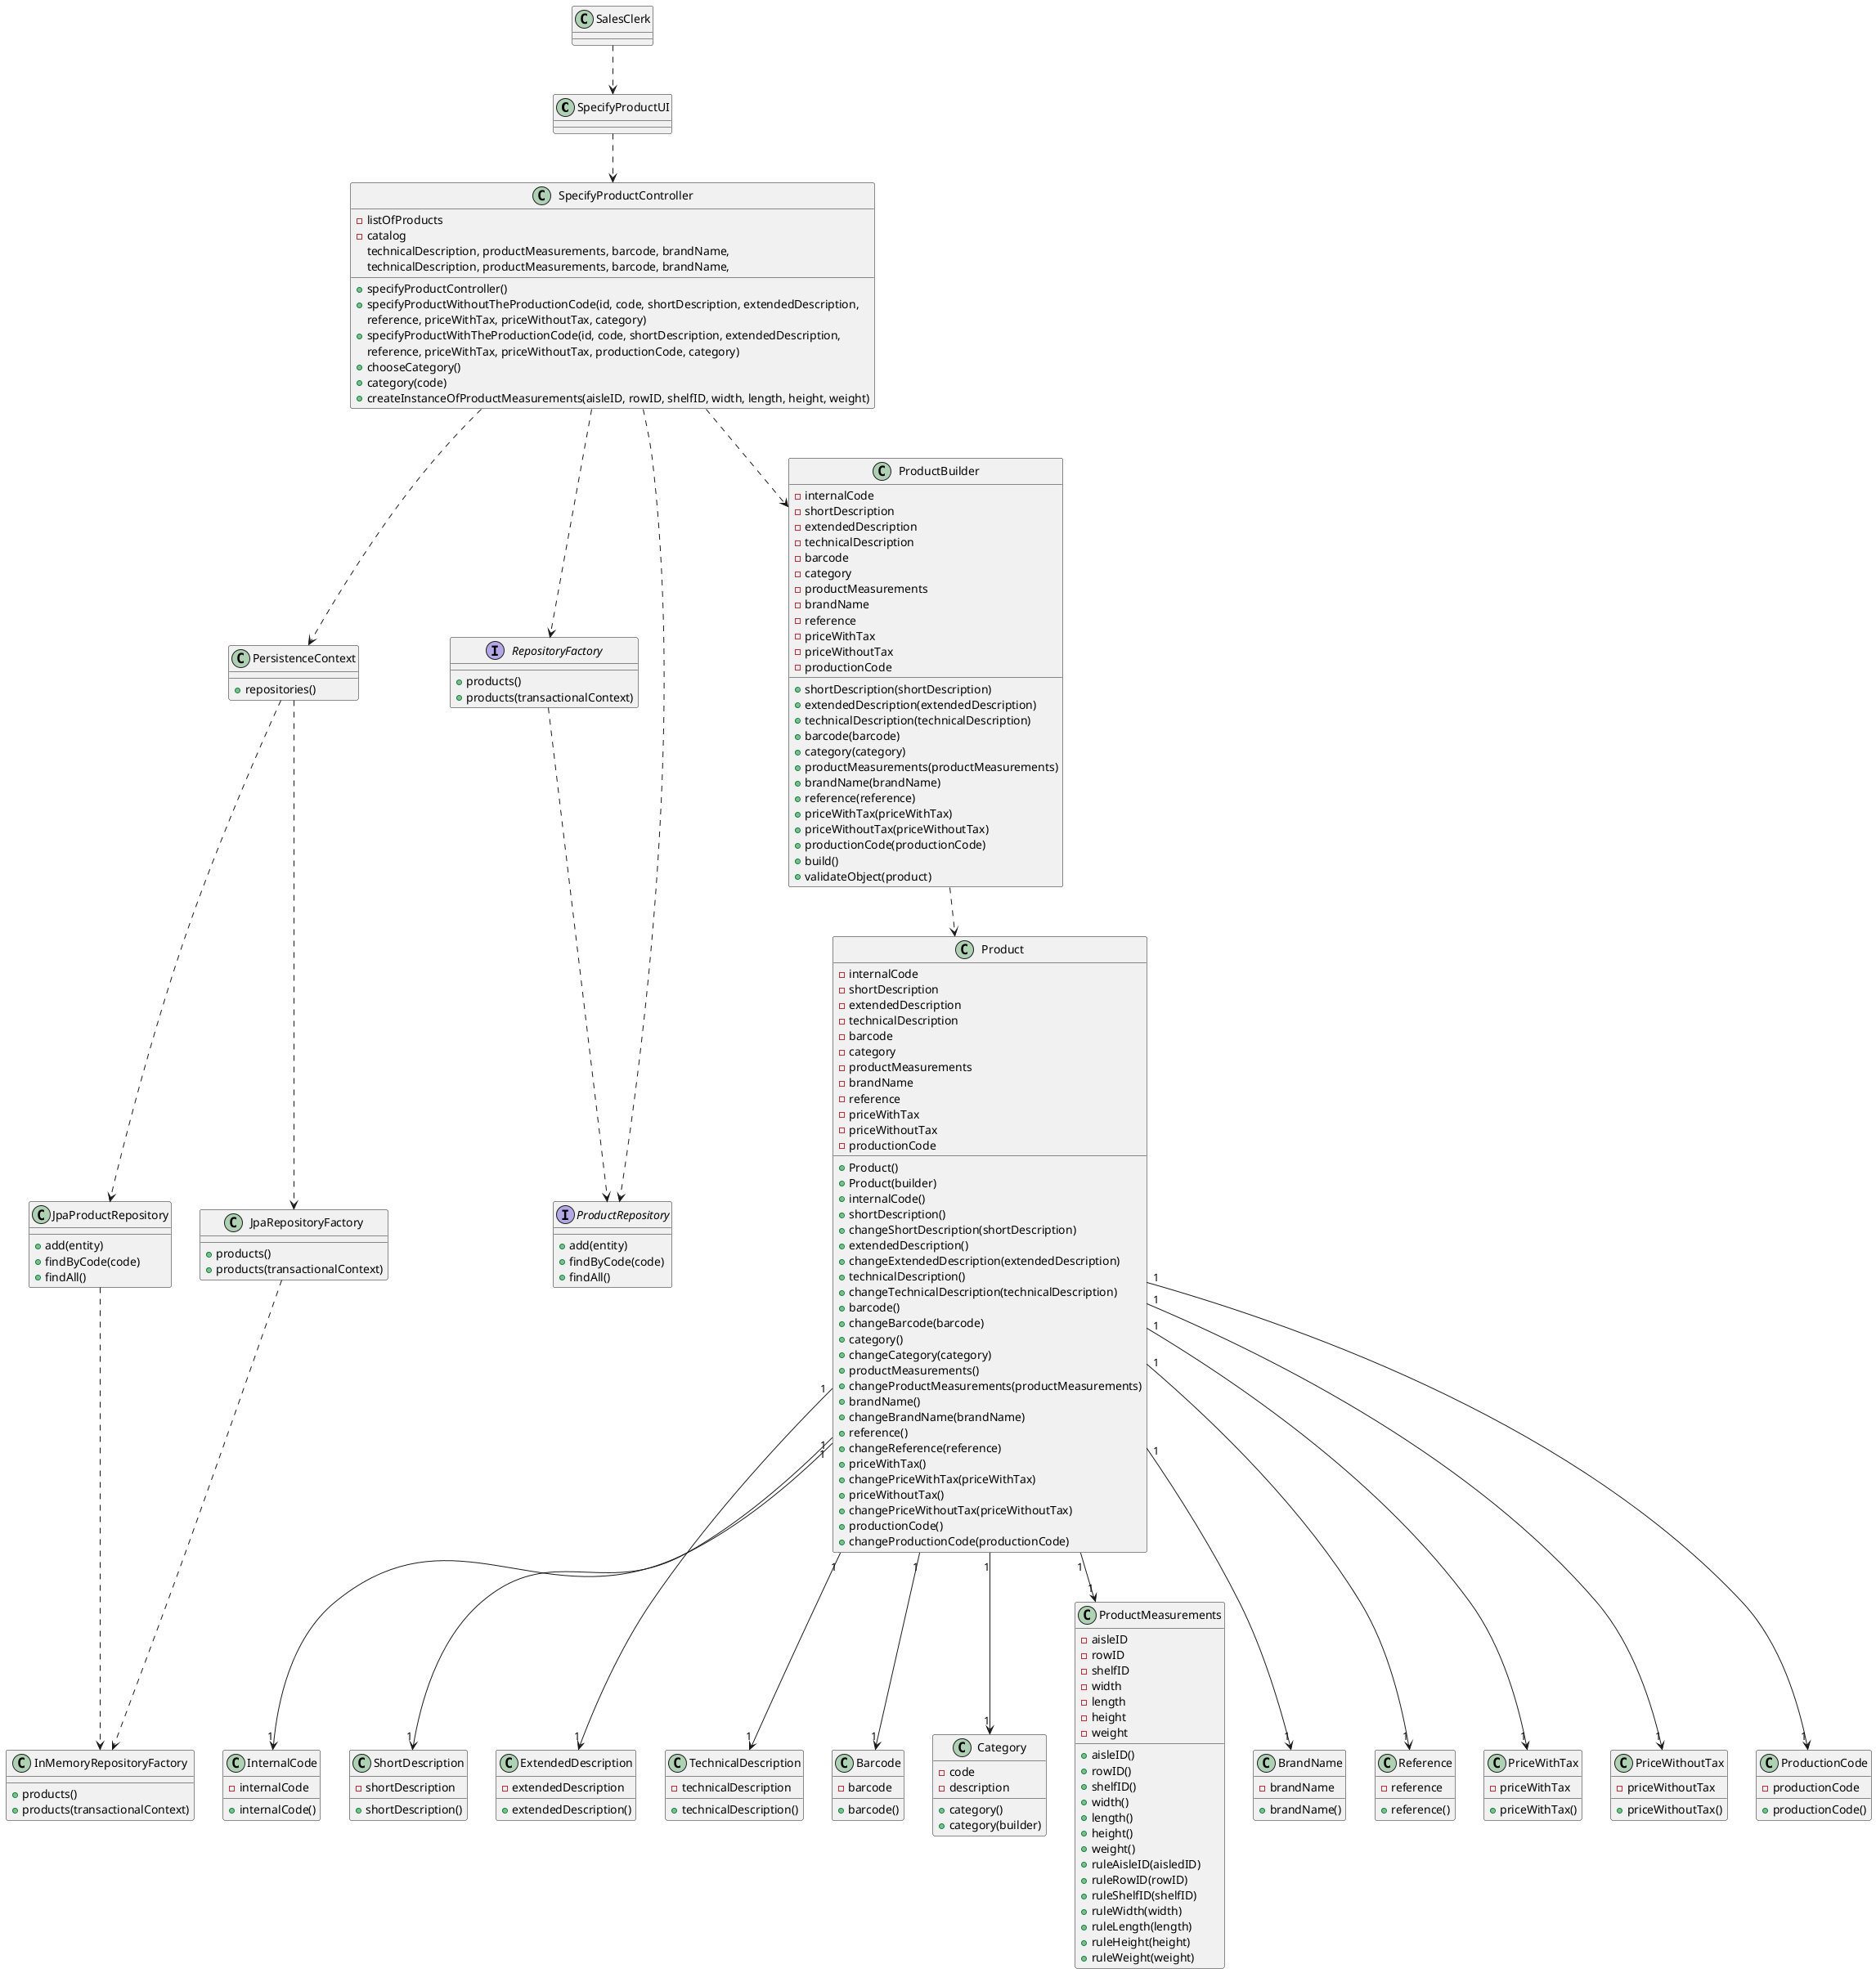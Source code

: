 @startuml
'https://plantuml.com/sequence-diagram

class SpecifyProductUI
class SpecifyProductController
class PersistenceContext
class RepositoryFactory
class ProductRepository
class Product
class InMemoryRepositoryFactory

class SpecifyProductController {
- listOfProducts
- catalog
+ specifyProductController()
+ specifyProductWithoutTheProductionCode(id, code, shortDescription, extendedDescription,
technicalDescription, productMeasurements, barcode, brandName,
reference, priceWithTax, priceWithoutTax, category)
+ specifyProductWithTheProductionCode(id, code, shortDescription, extendedDescription,
technicalDescription, productMeasurements, barcode, brandName,
reference, priceWithTax, priceWithoutTax, productionCode, category)
+ chooseCategory()
+ category(code)
+ createInstanceOfProductMeasurements(aisleID, rowID, shelfID, width, length, height, weight)

}

class PersistenceContext {
+ repositories()
}

class Product {
-internalCode
-shortDescription
-extendedDescription
-technicalDescription
-barcode
-category
-productMeasurements
-brandName
-reference
-priceWithTax
-priceWithoutTax
-productionCode
+ Product()
+ Product(builder)
+ internalCode()
+ shortDescription()
+ changeShortDescription(shortDescription)
+ extendedDescription()
+ changeExtendedDescription(extendedDescription)
+ technicalDescription()
+ changeTechnicalDescription(technicalDescription)
+ barcode()
+ changeBarcode(barcode)
+ category()
+ changeCategory(category)
+ productMeasurements()
+ changeProductMeasurements(productMeasurements)
+ brandName()
+ changeBrandName(brandName)
+ reference()
+ changeReference(reference)
+ priceWithTax()
+ changePriceWithTax(priceWithTax)
+ priceWithoutTax()
+ changePriceWithoutTax(priceWithoutTax)
+ productionCode()
+ changeProductionCode(productionCode)
}

class ProductBuilder {
-internalCode
-shortDescription
-extendedDescription
-technicalDescription
-barcode
-category
-productMeasurements
-brandName
-reference
-priceWithTax
-priceWithoutTax
-productionCode
+ shortDescription(shortDescription)
+ extendedDescription(extendedDescription)
+ technicalDescription(technicalDescription)
+ barcode(barcode)
+ category(category)
+ productMeasurements(productMeasurements)
+ brandName(brandName)
+ reference(reference)
+ priceWithTax(priceWithTax)
+ priceWithoutTax(priceWithoutTax)
+ productionCode(productionCode)
+ build()
+ validateObject(product)
}

interface RepositoryFactory {
+ products()
+ products(transactionalContext)
}

interface ProductRepository {
+ add(entity)
+ findByCode(code)
+ findAll()
}

class JpaProductRepository {
+ add(entity)
+ findByCode(code)
+ findAll()
}

class JpaRepositoryFactory {
+ products()
+ products(transactionalContext)
}

class InMemoryRepositoryFactory {
+ products()
+ products(transactionalContext)
}

class InternalCode{
-internalCode
+internalCode()
}

class ShortDescription {
-shortDescription
+shortDescription()
}

class ExtendedDescription {
-extendedDescription
+extendedDescription()
}

class TechnicalDescription {
-technicalDescription
+technicalDescription()
}

class Barcode {
-barcode
+barcode()
}

class Category {
-code
-description
+ category()
+ category(builder)
}

class ProductMeasurements {
-aisleID
-rowID
-shelfID
-width
-length
-height
-weight
+aisleID()
+rowID()
+shelfID()
+width()
+length()
+height()
+weight()
+ruleAisleID(aisledID)
+ruleRowID(rowID)
+ruleShelfID(shelfID)
+ruleWidth(width)
+ruleLength(length)
+ruleHeight(height)
+ruleWeight(weight)
}

class BrandName {
-brandName
+brandName()
}

class Reference {
-reference
+reference()
}

class PriceWithTax {
-priceWithTax
+priceWithTax()
}

class PriceWithoutTax {
-priceWithoutTax
+priceWithoutTax()
}

class ProductionCode {
-productionCode
+productionCode()
}

SpecifyProductUI..> SpecifyProductController
SalesClerk ..> SpecifyProductUI
ProductBuilder ..> Product
SpecifyProductController ..> ProductBuilder
SpecifyProductController ..> PersistenceContext
SpecifyProductController ..> ProductRepository
SpecifyProductController ..> RepositoryFactory

RepositoryFactory ..> ProductRepository
PersistenceContext ..> JpaProductRepository
PersistenceContext ..> JpaRepositoryFactory
JpaProductRepository ..> InMemoryRepositoryFactory
JpaRepositoryFactory ..> InMemoryRepositoryFactory

Product "1" --> "1" InternalCode
Product "1" --> "1" ShortDescription
Product "1" --> "1" ExtendedDescription
Product "1" --> "1" TechnicalDescription
Product "1" --> "1" Barcode
Product "1" --> "1" Category
Product "1" --> "1" ProductMeasurements
Product "1" --> "1" BrandName
Product "1" --> "1" Reference
Product "1" --> "1" PriceWithTax
Product "1" --> "1" PriceWithoutTax
Product "1" --> "1" ProductionCode

@enduml